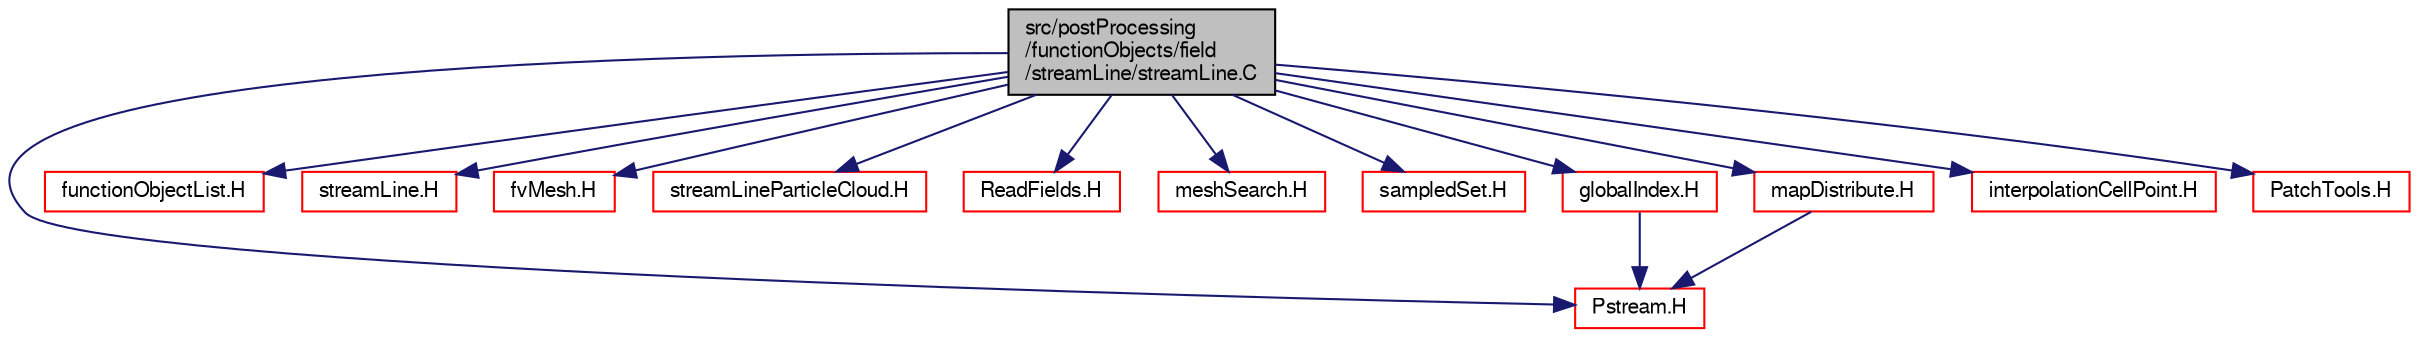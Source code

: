 digraph "src/postProcessing/functionObjects/field/streamLine/streamLine.C"
{
  bgcolor="transparent";
  edge [fontname="FreeSans",fontsize="10",labelfontname="FreeSans",labelfontsize="10"];
  node [fontname="FreeSans",fontsize="10",shape=record];
  Node0 [label="src/postProcessing\l/functionObjects/field\l/streamLine/streamLine.C",height=0.2,width=0.4,color="black", fillcolor="grey75", style="filled", fontcolor="black"];
  Node0 -> Node1 [color="midnightblue",fontsize="10",style="solid",fontname="FreeSans"];
  Node1 [label="Pstream.H",height=0.2,width=0.4,color="red",URL="$a09134.html"];
  Node0 -> Node70 [color="midnightblue",fontsize="10",style="solid",fontname="FreeSans"];
  Node70 [label="functionObjectList.H",height=0.2,width=0.4,color="red",URL="$a08963.html"];
  Node0 -> Node83 [color="midnightblue",fontsize="10",style="solid",fontname="FreeSans"];
  Node83 [label="streamLine.H",height=0.2,width=0.4,color="red",URL="$a13421.html"];
  Node0 -> Node232 [color="midnightblue",fontsize="10",style="solid",fontname="FreeSans"];
  Node232 [label="fvMesh.H",height=0.2,width=0.4,color="red",URL="$a03533.html"];
  Node0 -> Node278 [color="midnightblue",fontsize="10",style="solid",fontname="FreeSans"];
  Node278 [label="streamLineParticleCloud.H",height=0.2,width=0.4,color="red",URL="$a13439.html"];
  Node0 -> Node372 [color="midnightblue",fontsize="10",style="solid",fontname="FreeSans"];
  Node372 [label="ReadFields.H",height=0.2,width=0.4,color="red",URL="$a10175.html",tooltip="Helper routine to read fields. "];
  Node0 -> Node373 [color="midnightblue",fontsize="10",style="solid",fontname="FreeSans"];
  Node373 [label="meshSearch.H",height=0.2,width=0.4,color="red",URL="$a07625.html"];
  Node0 -> Node376 [color="midnightblue",fontsize="10",style="solid",fontname="FreeSans"];
  Node376 [label="sampledSet.H",height=0.2,width=0.4,color="red",URL="$a14657.html"];
  Node0 -> Node378 [color="midnightblue",fontsize="10",style="solid",fontname="FreeSans"];
  Node378 [label="globalIndex.H",height=0.2,width=0.4,color="red",URL="$a11522.html"];
  Node378 -> Node1 [color="midnightblue",fontsize="10",style="solid",fontname="FreeSans"];
  Node0 -> Node307 [color="midnightblue",fontsize="10",style="solid",fontname="FreeSans"];
  Node307 [label="mapDistribute.H",height=0.2,width=0.4,color="red",URL="$a11576.html"];
  Node307 -> Node1 [color="midnightblue",fontsize="10",style="solid",fontname="FreeSans"];
  Node0 -> Node380 [color="midnightblue",fontsize="10",style="solid",fontname="FreeSans"];
  Node380 [label="interpolationCellPoint.H",height=0.2,width=0.4,color="red",URL="$a03800.html"];
  Node0 -> Node383 [color="midnightblue",fontsize="10",style="solid",fontname="FreeSans"];
  Node383 [label="PatchTools.H",height=0.2,width=0.4,color="red",URL="$a11852.html"];
}
